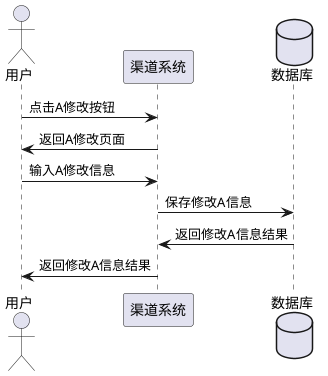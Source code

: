 @startuml
actor 用户
participant 渠道系统
database 数据库

用户->渠道系统:点击A修改按钮
渠道系统->用户:返回A修改页面
用户->渠道系统:输入A修改信息
渠道系统->数据库:保存修改A信息
数据库->渠道系统:返回修改A信息结果
渠道系统->用户:返回修改A信息结果
@enduml
